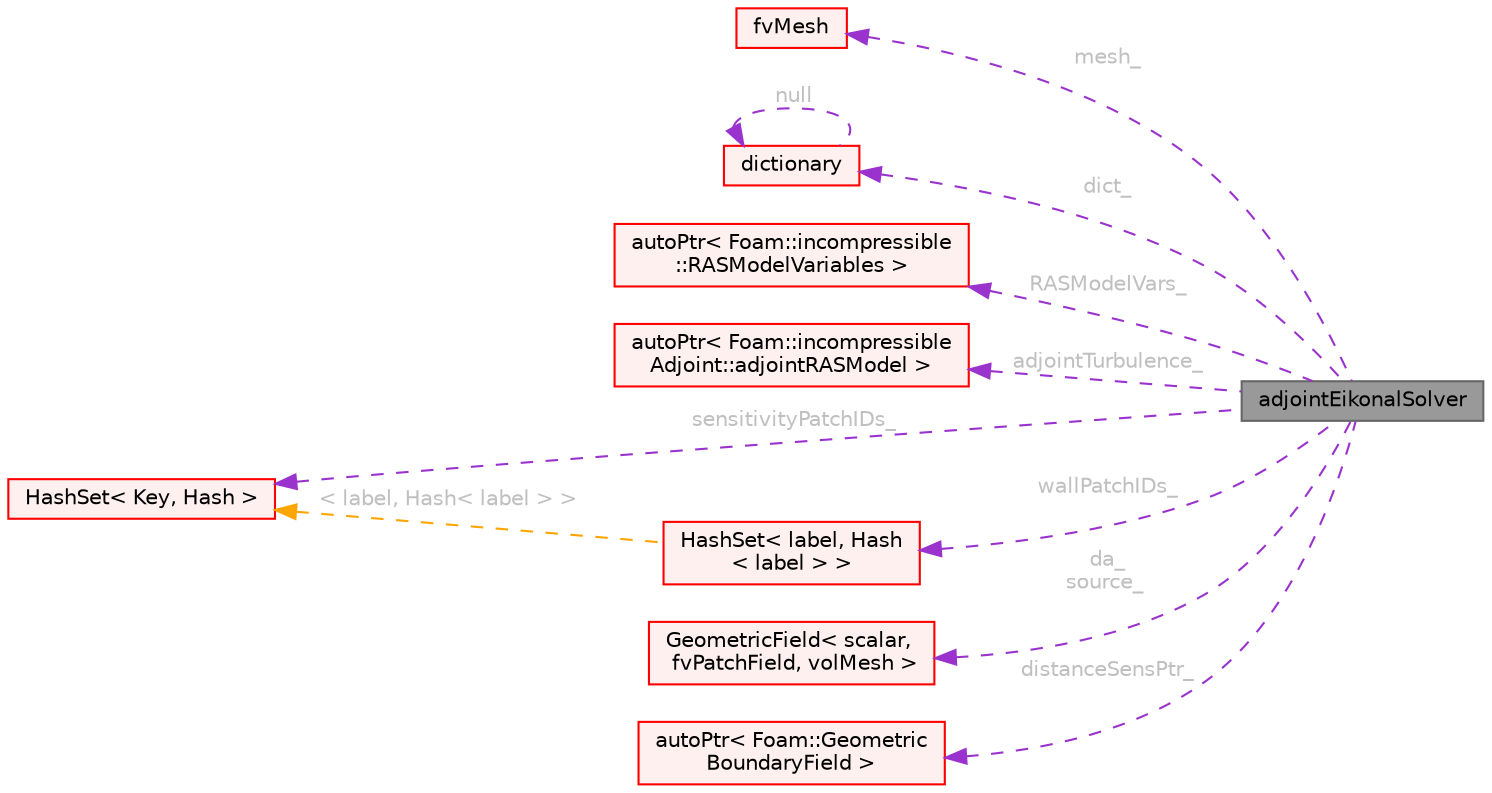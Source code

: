 digraph "adjointEikonalSolver"
{
 // LATEX_PDF_SIZE
  bgcolor="transparent";
  edge [fontname=Helvetica,fontsize=10,labelfontname=Helvetica,labelfontsize=10];
  node [fontname=Helvetica,fontsize=10,shape=box,height=0.2,width=0.4];
  rankdir="LR";
  Node1 [id="Node000001",label="adjointEikonalSolver",height=0.2,width=0.4,color="gray40", fillcolor="grey60", style="filled", fontcolor="black",tooltip="Solver of the adjoint to the eikonal PDE."];
  Node2 -> Node1 [id="edge1_Node000001_Node000002",dir="back",color="darkorchid3",style="dashed",tooltip=" ",label=" mesh_",fontcolor="grey" ];
  Node2 [id="Node000002",label="fvMesh",height=0.2,width=0.4,color="red", fillcolor="#FFF0F0", style="filled",URL="$classFoam_1_1fvMesh.html",tooltip="Mesh data needed to do the Finite Volume discretisation."];
  Node22 -> Node1 [id="edge2_Node000001_Node000022",dir="back",color="darkorchid3",style="dashed",tooltip=" ",label=" dict_",fontcolor="grey" ];
  Node22 [id="Node000022",label="dictionary",height=0.2,width=0.4,color="red", fillcolor="#FFF0F0", style="filled",URL="$classFoam_1_1dictionary.html",tooltip="A list of keyword definitions, which are a keyword followed by a number of values (eg,..."];
  Node22 -> Node22 [id="edge3_Node000022_Node000022",dir="back",color="darkorchid3",style="dashed",tooltip=" ",label=" null",fontcolor="grey" ];
  Node54 -> Node1 [id="edge4_Node000001_Node000054",dir="back",color="darkorchid3",style="dashed",tooltip=" ",label=" RASModelVars_",fontcolor="grey" ];
  Node54 [id="Node000054",label="autoPtr\< Foam::incompressible\l::RASModelVariables \>",height=0.2,width=0.4,color="red", fillcolor="#FFF0F0", style="filled",URL="$classFoam_1_1autoPtr.html",tooltip=" "];
  Node56 -> Node1 [id="edge5_Node000001_Node000056",dir="back",color="darkorchid3",style="dashed",tooltip=" ",label=" adjointTurbulence_",fontcolor="grey" ];
  Node56 [id="Node000056",label="autoPtr\< Foam::incompressible\lAdjoint::adjointRASModel \>",height=0.2,width=0.4,color="red", fillcolor="#FFF0F0", style="filled",URL="$classFoam_1_1autoPtr.html",tooltip=" "];
  Node57 -> Node1 [id="edge6_Node000001_Node000057",dir="back",color="darkorchid3",style="dashed",tooltip=" ",label=" sensitivityPatchIDs_",fontcolor="grey" ];
  Node57 [id="Node000057",label="HashSet\< Key, Hash \>",height=0.2,width=0.4,color="red", fillcolor="#FFF0F0", style="filled",URL="$classFoam_1_1HashSet.html",tooltip="A HashTable with keys but without contents that is similar to std::unordered_set."];
  Node59 -> Node1 [id="edge7_Node000001_Node000059",dir="back",color="darkorchid3",style="dashed",tooltip=" ",label=" wallPatchIDs_",fontcolor="grey" ];
  Node59 [id="Node000059",label="HashSet\< label, Hash\l\< label \> \>",height=0.2,width=0.4,color="red", fillcolor="#FFF0F0", style="filled",URL="$classFoam_1_1HashSet.html",tooltip=" "];
  Node57 -> Node59 [id="edge8_Node000059_Node000057",dir="back",color="orange",style="dashed",tooltip=" ",label=" \< label, Hash\< label \> \>",fontcolor="grey" ];
  Node61 -> Node1 [id="edge9_Node000001_Node000061",dir="back",color="darkorchid3",style="dashed",tooltip=" ",label=" da_\nsource_",fontcolor="grey" ];
  Node61 [id="Node000061",label="GeometricField\< scalar,\l fvPatchField, volMesh \>",height=0.2,width=0.4,color="red", fillcolor="#FFF0F0", style="filled",URL="$classFoam_1_1GeometricField.html",tooltip=" "];
  Node63 -> Node1 [id="edge10_Node000001_Node000063",dir="back",color="darkorchid3",style="dashed",tooltip=" ",label=" distanceSensPtr_",fontcolor="grey" ];
  Node63 [id="Node000063",label="autoPtr\< Foam::Geometric\lBoundaryField \>",height=0.2,width=0.4,color="red", fillcolor="#FFF0F0", style="filled",URL="$classFoam_1_1autoPtr.html",tooltip=" "];
}
